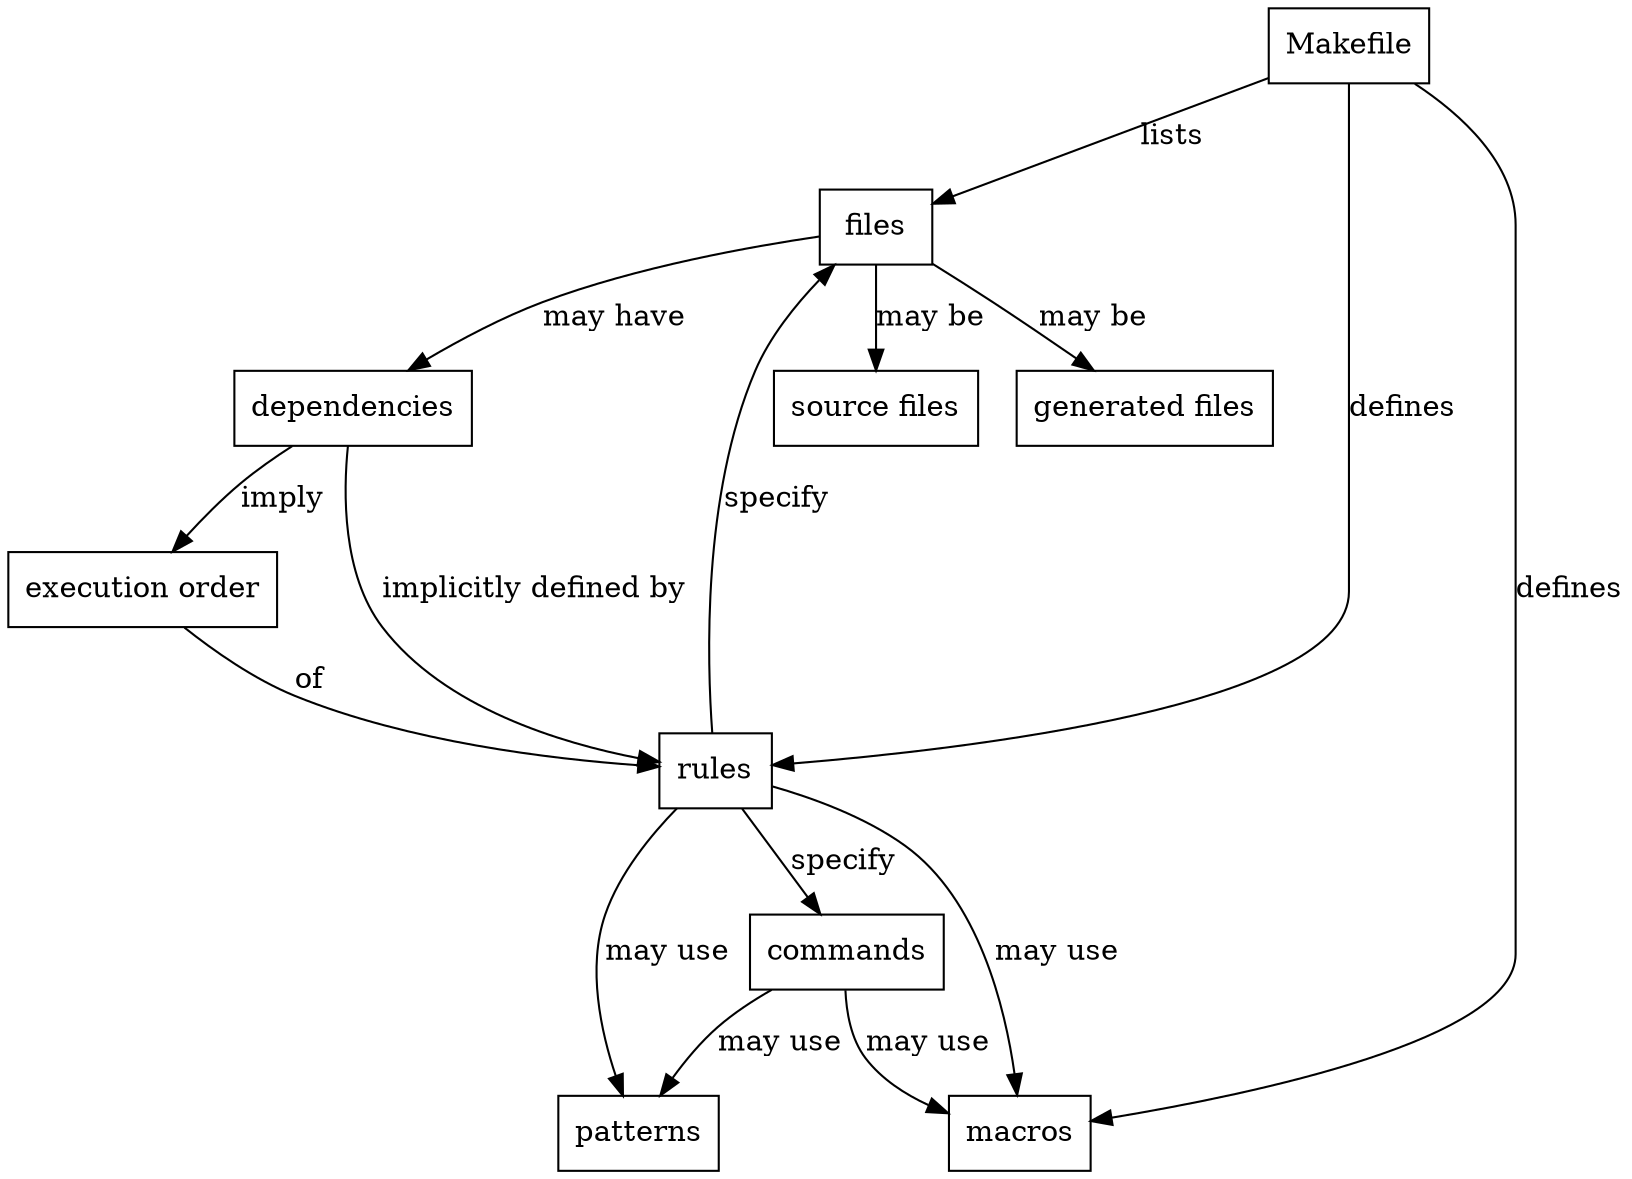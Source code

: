 digraph conda_concepts {
    node [shape = rectangle];
    Makefile
    files
    dependencies
    "execution order"
    "source files"
    "generated files"
    rules
    patterns
    macros
    commands

    Makefile -> "files" [ label="lists" ]
    Makefile -> rules [ label="defines" ]
    Makefile -> macros [ label="defines" ]
    files -> "source files" [ label="may be" ]
    files -> "generated files" [ label="may be" ]
    files -> dependencies [ label="may have" ]
    rules -> files [ label="specify" ]
    rules -> patterns [ label="may use" ]
    rules -> macros [ label="may use" ]
    rules -> commands [ label="specify" ]
    commands -> macros [ label="may use" ]
    commands -> patterns [ label="may use" ]
    dependencies -> "execution order" [ label="imply" ]
    "execution order" -> rules [ label="of" ]
    dependencies -> rules [ label="implicitly defined by" ]
}
